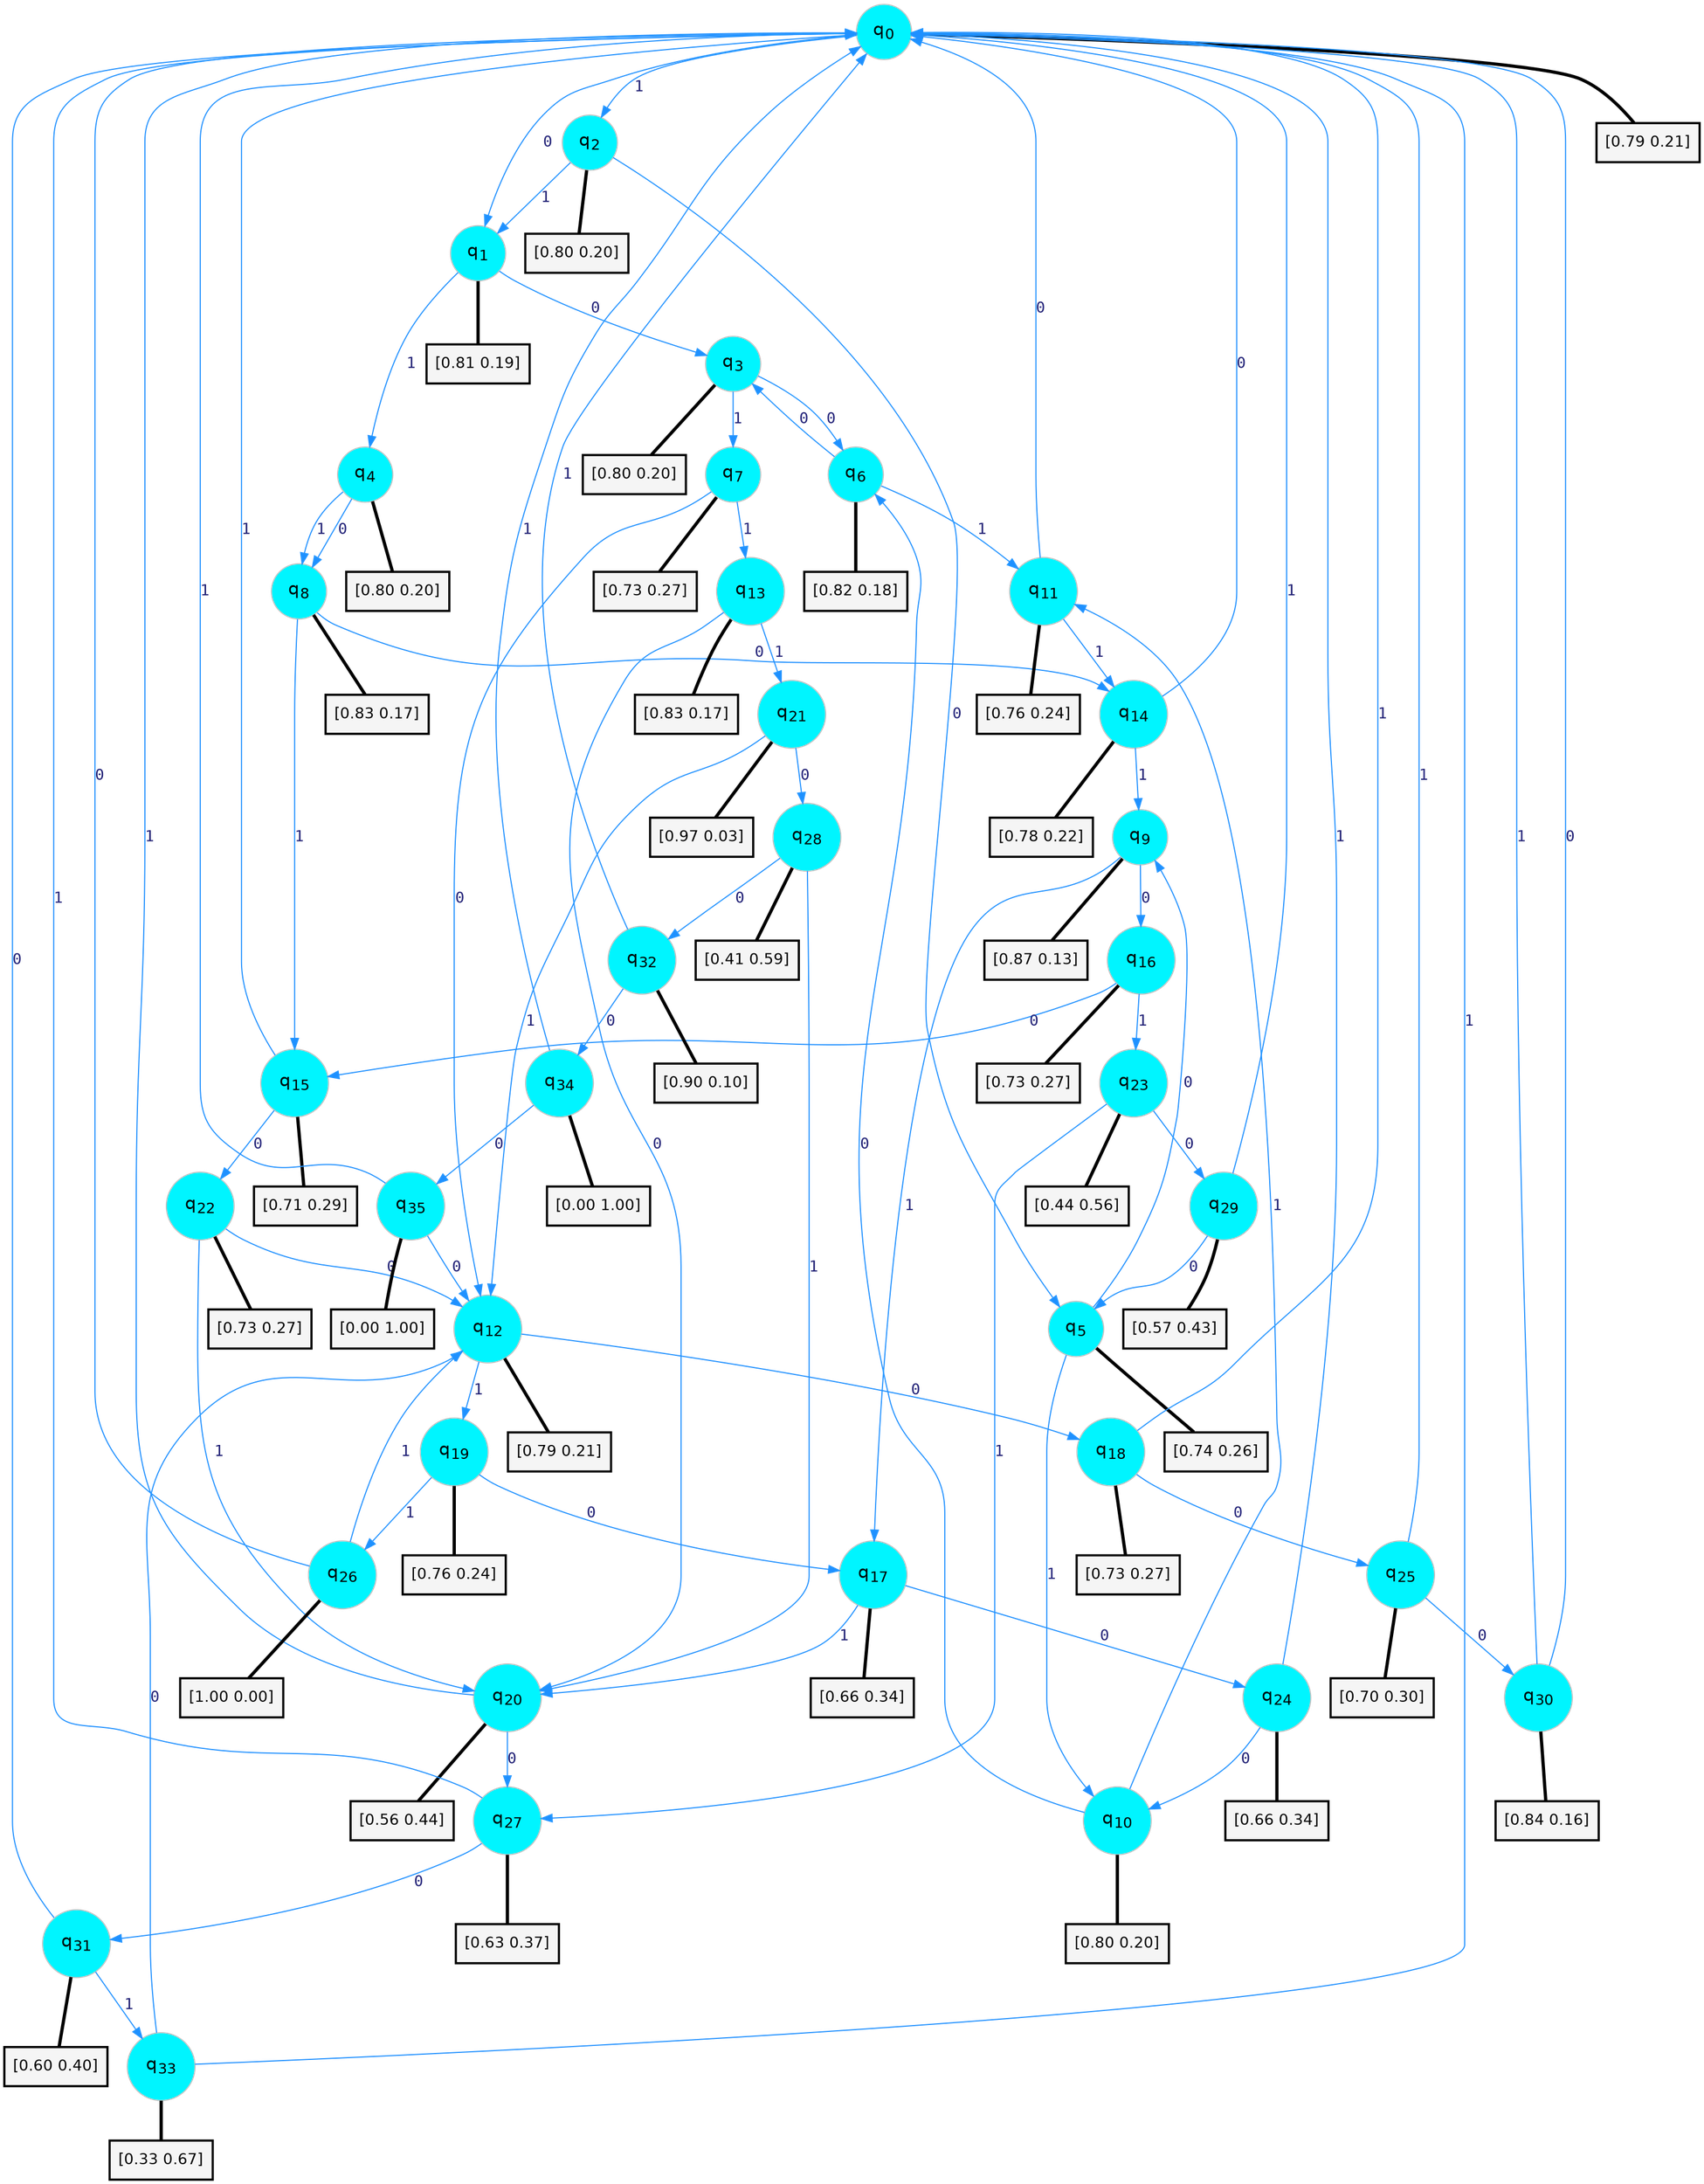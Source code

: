digraph G {
graph [
bgcolor=transparent, dpi=300, rankdir=TD, size="40,25"];
node [
color=gray, fillcolor=turquoise1, fontcolor=black, fontname=Helvetica, fontsize=16, fontweight=bold, shape=circle, style=filled];
edge [
arrowsize=1, color=dodgerblue1, fontcolor=midnightblue, fontname=courier, fontweight=bold, penwidth=1, style=solid, weight=20];
0[label=<q<SUB>0</SUB>>];
1[label=<q<SUB>1</SUB>>];
2[label=<q<SUB>2</SUB>>];
3[label=<q<SUB>3</SUB>>];
4[label=<q<SUB>4</SUB>>];
5[label=<q<SUB>5</SUB>>];
6[label=<q<SUB>6</SUB>>];
7[label=<q<SUB>7</SUB>>];
8[label=<q<SUB>8</SUB>>];
9[label=<q<SUB>9</SUB>>];
10[label=<q<SUB>10</SUB>>];
11[label=<q<SUB>11</SUB>>];
12[label=<q<SUB>12</SUB>>];
13[label=<q<SUB>13</SUB>>];
14[label=<q<SUB>14</SUB>>];
15[label=<q<SUB>15</SUB>>];
16[label=<q<SUB>16</SUB>>];
17[label=<q<SUB>17</SUB>>];
18[label=<q<SUB>18</SUB>>];
19[label=<q<SUB>19</SUB>>];
20[label=<q<SUB>20</SUB>>];
21[label=<q<SUB>21</SUB>>];
22[label=<q<SUB>22</SUB>>];
23[label=<q<SUB>23</SUB>>];
24[label=<q<SUB>24</SUB>>];
25[label=<q<SUB>25</SUB>>];
26[label=<q<SUB>26</SUB>>];
27[label=<q<SUB>27</SUB>>];
28[label=<q<SUB>28</SUB>>];
29[label=<q<SUB>29</SUB>>];
30[label=<q<SUB>30</SUB>>];
31[label=<q<SUB>31</SUB>>];
32[label=<q<SUB>32</SUB>>];
33[label=<q<SUB>33</SUB>>];
34[label=<q<SUB>34</SUB>>];
35[label=<q<SUB>35</SUB>>];
36[label="[0.79 0.21]", shape=box,fontcolor=black, fontname=Helvetica, fontsize=14, penwidth=2, fillcolor=whitesmoke,color=black];
37[label="[0.81 0.19]", shape=box,fontcolor=black, fontname=Helvetica, fontsize=14, penwidth=2, fillcolor=whitesmoke,color=black];
38[label="[0.80 0.20]", shape=box,fontcolor=black, fontname=Helvetica, fontsize=14, penwidth=2, fillcolor=whitesmoke,color=black];
39[label="[0.80 0.20]", shape=box,fontcolor=black, fontname=Helvetica, fontsize=14, penwidth=2, fillcolor=whitesmoke,color=black];
40[label="[0.80 0.20]", shape=box,fontcolor=black, fontname=Helvetica, fontsize=14, penwidth=2, fillcolor=whitesmoke,color=black];
41[label="[0.74 0.26]", shape=box,fontcolor=black, fontname=Helvetica, fontsize=14, penwidth=2, fillcolor=whitesmoke,color=black];
42[label="[0.82 0.18]", shape=box,fontcolor=black, fontname=Helvetica, fontsize=14, penwidth=2, fillcolor=whitesmoke,color=black];
43[label="[0.73 0.27]", shape=box,fontcolor=black, fontname=Helvetica, fontsize=14, penwidth=2, fillcolor=whitesmoke,color=black];
44[label="[0.83 0.17]", shape=box,fontcolor=black, fontname=Helvetica, fontsize=14, penwidth=2, fillcolor=whitesmoke,color=black];
45[label="[0.87 0.13]", shape=box,fontcolor=black, fontname=Helvetica, fontsize=14, penwidth=2, fillcolor=whitesmoke,color=black];
46[label="[0.80 0.20]", shape=box,fontcolor=black, fontname=Helvetica, fontsize=14, penwidth=2, fillcolor=whitesmoke,color=black];
47[label="[0.76 0.24]", shape=box,fontcolor=black, fontname=Helvetica, fontsize=14, penwidth=2, fillcolor=whitesmoke,color=black];
48[label="[0.79 0.21]", shape=box,fontcolor=black, fontname=Helvetica, fontsize=14, penwidth=2, fillcolor=whitesmoke,color=black];
49[label="[0.83 0.17]", shape=box,fontcolor=black, fontname=Helvetica, fontsize=14, penwidth=2, fillcolor=whitesmoke,color=black];
50[label="[0.78 0.22]", shape=box,fontcolor=black, fontname=Helvetica, fontsize=14, penwidth=2, fillcolor=whitesmoke,color=black];
51[label="[0.71 0.29]", shape=box,fontcolor=black, fontname=Helvetica, fontsize=14, penwidth=2, fillcolor=whitesmoke,color=black];
52[label="[0.73 0.27]", shape=box,fontcolor=black, fontname=Helvetica, fontsize=14, penwidth=2, fillcolor=whitesmoke,color=black];
53[label="[0.66 0.34]", shape=box,fontcolor=black, fontname=Helvetica, fontsize=14, penwidth=2, fillcolor=whitesmoke,color=black];
54[label="[0.73 0.27]", shape=box,fontcolor=black, fontname=Helvetica, fontsize=14, penwidth=2, fillcolor=whitesmoke,color=black];
55[label="[0.76 0.24]", shape=box,fontcolor=black, fontname=Helvetica, fontsize=14, penwidth=2, fillcolor=whitesmoke,color=black];
56[label="[0.56 0.44]", shape=box,fontcolor=black, fontname=Helvetica, fontsize=14, penwidth=2, fillcolor=whitesmoke,color=black];
57[label="[0.97 0.03]", shape=box,fontcolor=black, fontname=Helvetica, fontsize=14, penwidth=2, fillcolor=whitesmoke,color=black];
58[label="[0.73 0.27]", shape=box,fontcolor=black, fontname=Helvetica, fontsize=14, penwidth=2, fillcolor=whitesmoke,color=black];
59[label="[0.44 0.56]", shape=box,fontcolor=black, fontname=Helvetica, fontsize=14, penwidth=2, fillcolor=whitesmoke,color=black];
60[label="[0.66 0.34]", shape=box,fontcolor=black, fontname=Helvetica, fontsize=14, penwidth=2, fillcolor=whitesmoke,color=black];
61[label="[0.70 0.30]", shape=box,fontcolor=black, fontname=Helvetica, fontsize=14, penwidth=2, fillcolor=whitesmoke,color=black];
62[label="[1.00 0.00]", shape=box,fontcolor=black, fontname=Helvetica, fontsize=14, penwidth=2, fillcolor=whitesmoke,color=black];
63[label="[0.63 0.37]", shape=box,fontcolor=black, fontname=Helvetica, fontsize=14, penwidth=2, fillcolor=whitesmoke,color=black];
64[label="[0.41 0.59]", shape=box,fontcolor=black, fontname=Helvetica, fontsize=14, penwidth=2, fillcolor=whitesmoke,color=black];
65[label="[0.57 0.43]", shape=box,fontcolor=black, fontname=Helvetica, fontsize=14, penwidth=2, fillcolor=whitesmoke,color=black];
66[label="[0.84 0.16]", shape=box,fontcolor=black, fontname=Helvetica, fontsize=14, penwidth=2, fillcolor=whitesmoke,color=black];
67[label="[0.60 0.40]", shape=box,fontcolor=black, fontname=Helvetica, fontsize=14, penwidth=2, fillcolor=whitesmoke,color=black];
68[label="[0.90 0.10]", shape=box,fontcolor=black, fontname=Helvetica, fontsize=14, penwidth=2, fillcolor=whitesmoke,color=black];
69[label="[0.33 0.67]", shape=box,fontcolor=black, fontname=Helvetica, fontsize=14, penwidth=2, fillcolor=whitesmoke,color=black];
70[label="[0.00 1.00]", shape=box,fontcolor=black, fontname=Helvetica, fontsize=14, penwidth=2, fillcolor=whitesmoke,color=black];
71[label="[0.00 1.00]", shape=box,fontcolor=black, fontname=Helvetica, fontsize=14, penwidth=2, fillcolor=whitesmoke,color=black];
0->1 [label=0];
0->2 [label=1];
0->36 [arrowhead=none, penwidth=3,color=black];
1->3 [label=0];
1->4 [label=1];
1->37 [arrowhead=none, penwidth=3,color=black];
2->5 [label=0];
2->1 [label=1];
2->38 [arrowhead=none, penwidth=3,color=black];
3->6 [label=0];
3->7 [label=1];
3->39 [arrowhead=none, penwidth=3,color=black];
4->8 [label=0];
4->8 [label=1];
4->40 [arrowhead=none, penwidth=3,color=black];
5->9 [label=0];
5->10 [label=1];
5->41 [arrowhead=none, penwidth=3,color=black];
6->3 [label=0];
6->11 [label=1];
6->42 [arrowhead=none, penwidth=3,color=black];
7->12 [label=0];
7->13 [label=1];
7->43 [arrowhead=none, penwidth=3,color=black];
8->14 [label=0];
8->15 [label=1];
8->44 [arrowhead=none, penwidth=3,color=black];
9->16 [label=0];
9->17 [label=1];
9->45 [arrowhead=none, penwidth=3,color=black];
10->6 [label=0];
10->11 [label=1];
10->46 [arrowhead=none, penwidth=3,color=black];
11->0 [label=0];
11->14 [label=1];
11->47 [arrowhead=none, penwidth=3,color=black];
12->18 [label=0];
12->19 [label=1];
12->48 [arrowhead=none, penwidth=3,color=black];
13->20 [label=0];
13->21 [label=1];
13->49 [arrowhead=none, penwidth=3,color=black];
14->0 [label=0];
14->9 [label=1];
14->50 [arrowhead=none, penwidth=3,color=black];
15->22 [label=0];
15->0 [label=1];
15->51 [arrowhead=none, penwidth=3,color=black];
16->15 [label=0];
16->23 [label=1];
16->52 [arrowhead=none, penwidth=3,color=black];
17->24 [label=0];
17->20 [label=1];
17->53 [arrowhead=none, penwidth=3,color=black];
18->25 [label=0];
18->0 [label=1];
18->54 [arrowhead=none, penwidth=3,color=black];
19->17 [label=0];
19->26 [label=1];
19->55 [arrowhead=none, penwidth=3,color=black];
20->27 [label=0];
20->0 [label=1];
20->56 [arrowhead=none, penwidth=3,color=black];
21->28 [label=0];
21->12 [label=1];
21->57 [arrowhead=none, penwidth=3,color=black];
22->12 [label=0];
22->20 [label=1];
22->58 [arrowhead=none, penwidth=3,color=black];
23->29 [label=0];
23->27 [label=1];
23->59 [arrowhead=none, penwidth=3,color=black];
24->10 [label=0];
24->0 [label=1];
24->60 [arrowhead=none, penwidth=3,color=black];
25->30 [label=0];
25->0 [label=1];
25->61 [arrowhead=none, penwidth=3,color=black];
26->0 [label=0];
26->12 [label=1];
26->62 [arrowhead=none, penwidth=3,color=black];
27->31 [label=0];
27->0 [label=1];
27->63 [arrowhead=none, penwidth=3,color=black];
28->32 [label=0];
28->20 [label=1];
28->64 [arrowhead=none, penwidth=3,color=black];
29->5 [label=0];
29->0 [label=1];
29->65 [arrowhead=none, penwidth=3,color=black];
30->0 [label=0];
30->0 [label=1];
30->66 [arrowhead=none, penwidth=3,color=black];
31->0 [label=0];
31->33 [label=1];
31->67 [arrowhead=none, penwidth=3,color=black];
32->34 [label=0];
32->0 [label=1];
32->68 [arrowhead=none, penwidth=3,color=black];
33->12 [label=0];
33->0 [label=1];
33->69 [arrowhead=none, penwidth=3,color=black];
34->35 [label=0];
34->0 [label=1];
34->70 [arrowhead=none, penwidth=3,color=black];
35->12 [label=0];
35->0 [label=1];
35->71 [arrowhead=none, penwidth=3,color=black];
}
